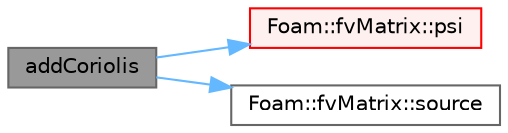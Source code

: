 digraph "addCoriolis"
{
 // LATEX_PDF_SIZE
  bgcolor="transparent";
  edge [fontname=Helvetica,fontsize=10,labelfontname=Helvetica,labelfontsize=10];
  node [fontname=Helvetica,fontsize=10,shape=box,height=0.2,width=0.4];
  rankdir="LR";
  Node1 [id="Node000001",label="addCoriolis",height=0.2,width=0.4,color="gray40", fillcolor="grey60", style="filled", fontcolor="black",tooltip=" "];
  Node1 -> Node2 [id="edge1_Node000001_Node000002",color="steelblue1",style="solid",tooltip=" "];
  Node2 [id="Node000002",label="Foam::fvMatrix::psi",height=0.2,width=0.4,color="red", fillcolor="#FFF0F0", style="filled",URL="$classFoam_1_1fvMatrix.html#ad98526c158990e133e52de309c84f90a",tooltip=" "];
  Node1 -> Node4 [id="edge2_Node000001_Node000004",color="steelblue1",style="solid",tooltip=" "];
  Node4 [id="Node000004",label="Foam::fvMatrix::source",height=0.2,width=0.4,color="grey40", fillcolor="white", style="filled",URL="$classFoam_1_1fvMatrix.html#afa8e42090fbc4603210f84f9ee83ff2b",tooltip=" "];
}
